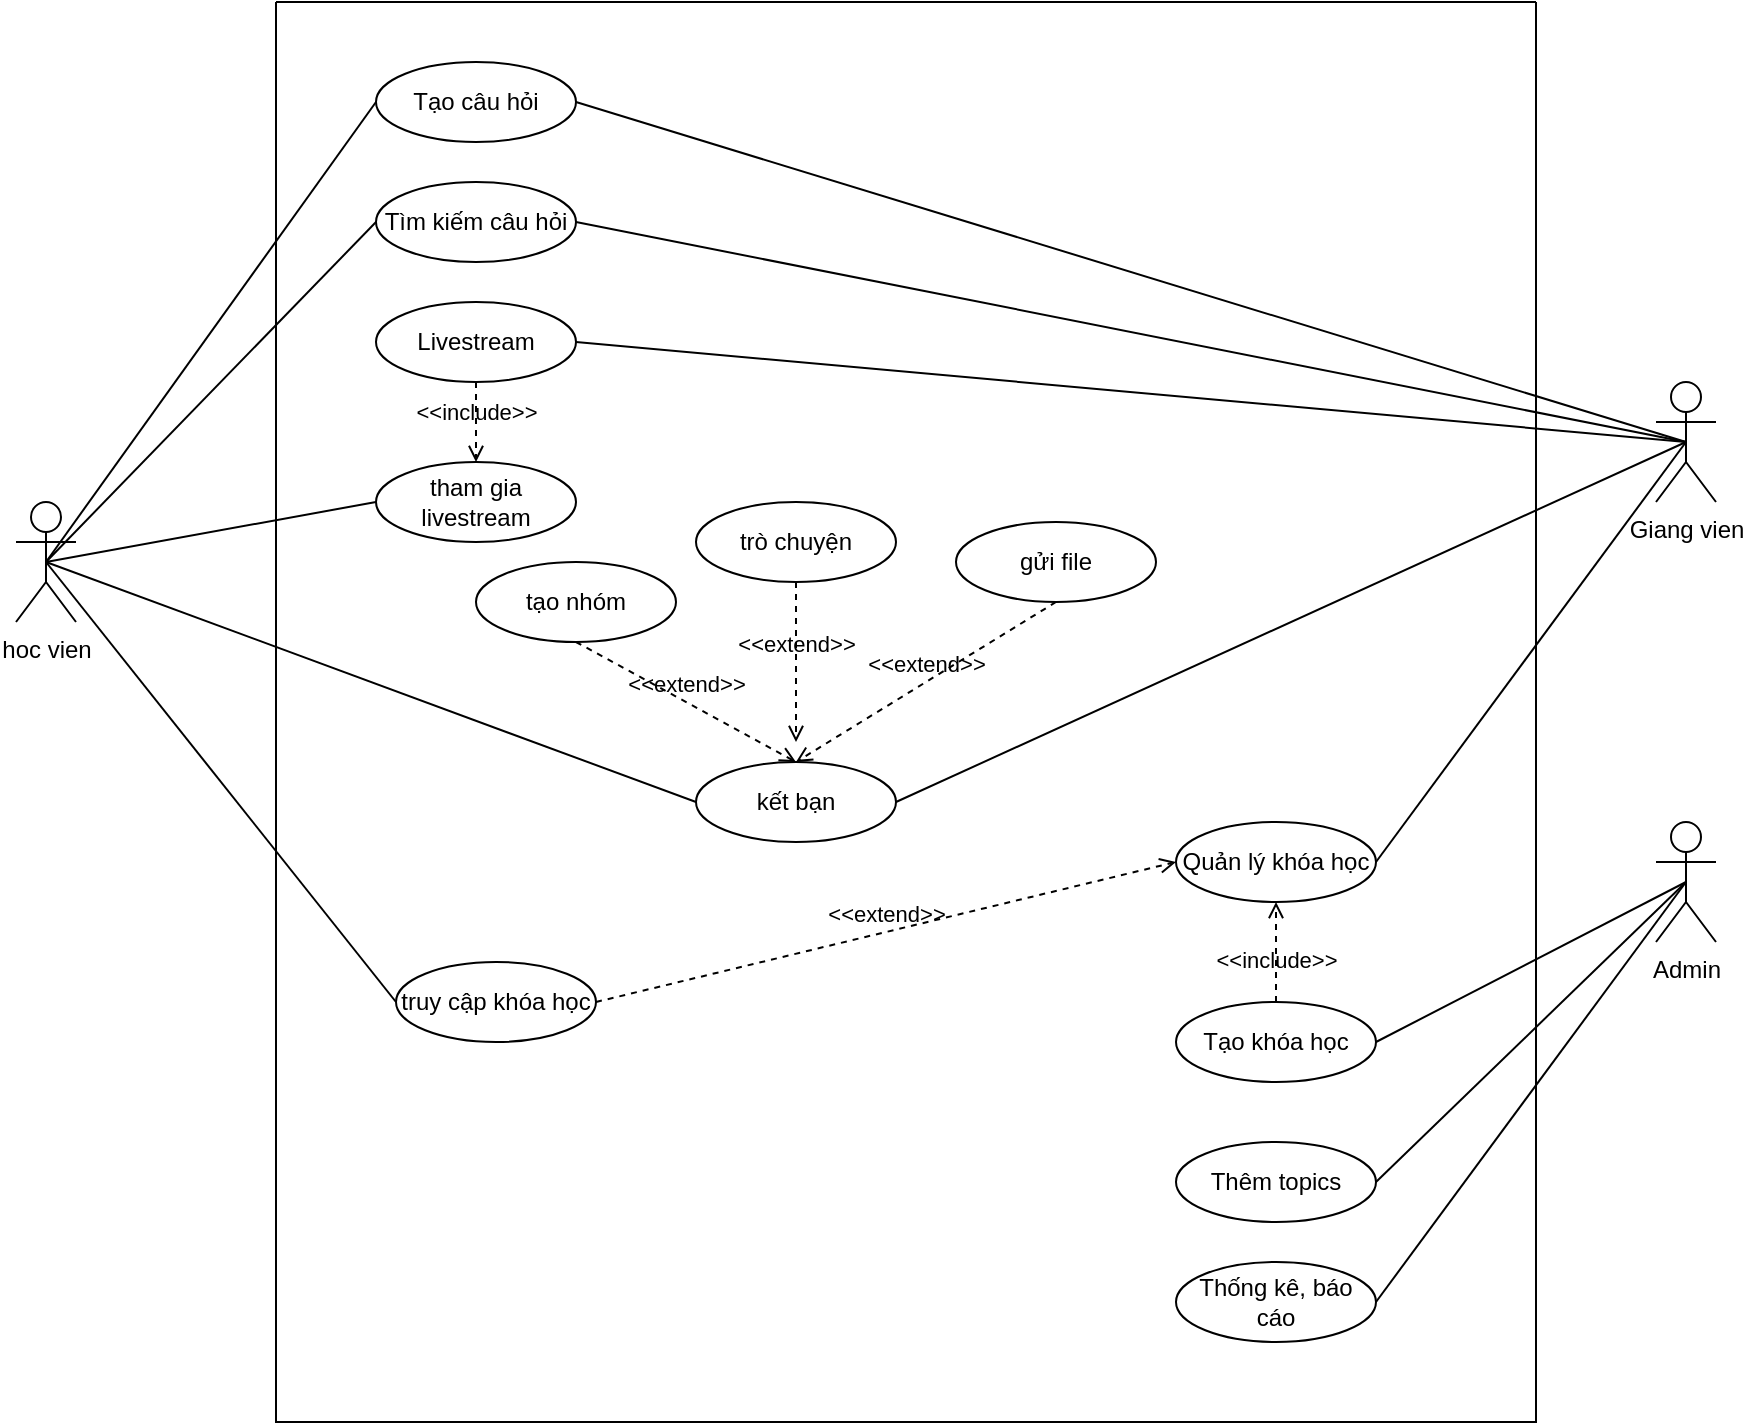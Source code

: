 <mxfile>
    <diagram id="Moalmdn-Rq9gsZr9XwuZ" name="Page-2">
        <mxGraphModel dx="1512" dy="719" grid="1" gridSize="10" guides="1" tooltips="1" connect="1" arrows="1" fold="1" page="1" pageScale="1" pageWidth="850" pageHeight="1100" math="0" shadow="0">
            <root>
                <mxCell id="0"/>
                <mxCell id="1" parent="0"/>
                <mxCell id="6GT62l3RQo7o5EeHUmm6-1" value="" style="swimlane;startSize=0;" parent="1" vertex="1">
                    <mxGeometry x="280" y="160" width="630" height="710" as="geometry"/>
                </mxCell>
                <mxCell id="6GT62l3RQo7o5EeHUmm6-7" value="Thêm topics" style="ellipse;whiteSpace=wrap;html=1;" parent="6GT62l3RQo7o5EeHUmm6-1" vertex="1">
                    <mxGeometry x="450" y="570" width="100" height="40" as="geometry"/>
                </mxCell>
                <mxCell id="6GT62l3RQo7o5EeHUmm6-8" value="Tạo câu hỏi" style="ellipse;whiteSpace=wrap;html=1;" parent="6GT62l3RQo7o5EeHUmm6-1" vertex="1">
                    <mxGeometry x="50" y="30" width="100" height="40" as="geometry"/>
                </mxCell>
                <mxCell id="6GT62l3RQo7o5EeHUmm6-9" value="Tìm kiếm câu hỏi" style="ellipse;whiteSpace=wrap;html=1;" parent="6GT62l3RQo7o5EeHUmm6-1" vertex="1">
                    <mxGeometry x="50" y="90" width="100" height="40" as="geometry"/>
                </mxCell>
                <mxCell id="6GT62l3RQo7o5EeHUmm6-16" value="Tạo khóa học" style="ellipse;whiteSpace=wrap;html=1;" parent="6GT62l3RQo7o5EeHUmm6-1" vertex="1">
                    <mxGeometry x="450" y="500" width="100" height="40" as="geometry"/>
                </mxCell>
                <mxCell id="6GT62l3RQo7o5EeHUmm6-17" value="Quản lý khóa học" style="ellipse;whiteSpace=wrap;html=1;" parent="6GT62l3RQo7o5EeHUmm6-1" vertex="1">
                    <mxGeometry x="450" y="410" width="100" height="40" as="geometry"/>
                </mxCell>
                <mxCell id="6GT62l3RQo7o5EeHUmm6-21" value="&amp;lt;&amp;lt;include&amp;gt;&amp;gt;" style="html=1;verticalAlign=bottom;labelBackgroundColor=none;endArrow=open;endFill=0;dashed=1;entryX=0.5;entryY=1;entryDx=0;entryDy=0;exitX=0.5;exitY=0;exitDx=0;exitDy=0;" parent="6GT62l3RQo7o5EeHUmm6-1" source="6GT62l3RQo7o5EeHUmm6-16" target="6GT62l3RQo7o5EeHUmm6-17" edge="1">
                    <mxGeometry x="-0.5" width="160" relative="1" as="geometry">
                        <mxPoint x="250" y="390" as="sourcePoint"/>
                        <mxPoint x="410" y="390" as="targetPoint"/>
                        <mxPoint as="offset"/>
                    </mxGeometry>
                </mxCell>
                <mxCell id="6GT62l3RQo7o5EeHUmm6-22" value="Livestream" style="ellipse;whiteSpace=wrap;html=1;" parent="6GT62l3RQo7o5EeHUmm6-1" vertex="1">
                    <mxGeometry x="50" y="150" width="100" height="40" as="geometry"/>
                </mxCell>
                <mxCell id="6GT62l3RQo7o5EeHUmm6-24" value="tham gia livestream" style="ellipse;whiteSpace=wrap;html=1;" parent="6GT62l3RQo7o5EeHUmm6-1" vertex="1">
                    <mxGeometry x="50" y="230" width="100" height="40" as="geometry"/>
                </mxCell>
                <mxCell id="6GT62l3RQo7o5EeHUmm6-28" value="&amp;lt;&amp;lt;include&amp;gt;&amp;gt;" style="html=1;verticalAlign=bottom;labelBackgroundColor=none;endArrow=open;endFill=0;dashed=1;entryX=0.5;entryY=0;entryDx=0;entryDy=0;exitX=0.5;exitY=1;exitDx=0;exitDy=0;" parent="6GT62l3RQo7o5EeHUmm6-1" source="6GT62l3RQo7o5EeHUmm6-22" target="6GT62l3RQo7o5EeHUmm6-24" edge="1">
                    <mxGeometry x="0.2" width="160" relative="1" as="geometry">
                        <mxPoint x="310" y="280" as="sourcePoint"/>
                        <mxPoint x="310" y="240" as="targetPoint"/>
                        <mxPoint as="offset"/>
                    </mxGeometry>
                </mxCell>
                <mxCell id="6GT62l3RQo7o5EeHUmm6-31" value="truy cập khóa học" style="ellipse;whiteSpace=wrap;html=1;" parent="6GT62l3RQo7o5EeHUmm6-1" vertex="1">
                    <mxGeometry x="60" y="480" width="100" height="40" as="geometry"/>
                </mxCell>
                <mxCell id="6GT62l3RQo7o5EeHUmm6-33" value="&amp;lt;&amp;lt;extend&amp;gt;&amp;gt;" style="html=1;verticalAlign=bottom;labelBackgroundColor=none;endArrow=open;endFill=0;dashed=1;entryX=0;entryY=0.5;entryDx=0;entryDy=0;exitX=1;exitY=0.5;exitDx=0;exitDy=0;" parent="6GT62l3RQo7o5EeHUmm6-1" source="6GT62l3RQo7o5EeHUmm6-31" target="6GT62l3RQo7o5EeHUmm6-17" edge="1">
                    <mxGeometry width="160" relative="1" as="geometry">
                        <mxPoint x="100" y="200" as="sourcePoint"/>
                        <mxPoint x="260" y="200" as="targetPoint"/>
                    </mxGeometry>
                </mxCell>
                <mxCell id="6GT62l3RQo7o5EeHUmm6-34" value="kết bạn" style="ellipse;whiteSpace=wrap;html=1;" parent="6GT62l3RQo7o5EeHUmm6-1" vertex="1">
                    <mxGeometry x="210" y="380" width="100" height="40" as="geometry"/>
                </mxCell>
                <mxCell id="i56TuhA1C-hoQu62SCrc-1" value="Thống kê, báo cáo" style="ellipse;whiteSpace=wrap;html=1;" parent="6GT62l3RQo7o5EeHUmm6-1" vertex="1">
                    <mxGeometry x="450" y="630" width="100" height="40" as="geometry"/>
                </mxCell>
                <mxCell id="i56TuhA1C-hoQu62SCrc-3" value="&lt;span style=&quot;font-weight: normal;&quot;&gt;trò chuyện&lt;/span&gt;" style="ellipse;whiteSpace=wrap;html=1;fontStyle=1" parent="6GT62l3RQo7o5EeHUmm6-1" vertex="1">
                    <mxGeometry x="210" y="250" width="100" height="40" as="geometry"/>
                </mxCell>
                <mxCell id="i56TuhA1C-hoQu62SCrc-4" value="&lt;span style=&quot;font-weight: normal;&quot;&gt;gửi file&lt;/span&gt;" style="ellipse;whiteSpace=wrap;html=1;fontStyle=1" parent="6GT62l3RQo7o5EeHUmm6-1" vertex="1">
                    <mxGeometry x="340" y="260" width="100" height="40" as="geometry"/>
                </mxCell>
                <mxCell id="i56TuhA1C-hoQu62SCrc-5" value="&lt;span style=&quot;font-weight: normal;&quot;&gt;tạo nhóm&lt;/span&gt;" style="ellipse;whiteSpace=wrap;html=1;fontStyle=1" parent="6GT62l3RQo7o5EeHUmm6-1" vertex="1">
                    <mxGeometry x="100" y="280" width="100" height="40" as="geometry"/>
                </mxCell>
                <mxCell id="i56TuhA1C-hoQu62SCrc-6" value="&amp;lt;&amp;lt;extend&amp;gt;&amp;gt;" style="html=1;verticalAlign=bottom;labelBackgroundColor=none;endArrow=open;endFill=0;dashed=1;exitX=0.5;exitY=1;exitDx=0;exitDy=0;" parent="6GT62l3RQo7o5EeHUmm6-1" source="i56TuhA1C-hoQu62SCrc-3" edge="1">
                    <mxGeometry width="160" relative="1" as="geometry">
                        <mxPoint x="160" y="510" as="sourcePoint"/>
                        <mxPoint x="260" y="370" as="targetPoint"/>
                    </mxGeometry>
                </mxCell>
                <mxCell id="i56TuhA1C-hoQu62SCrc-7" value="&amp;lt;&amp;lt;extend&amp;gt;&amp;gt;" style="html=1;verticalAlign=bottom;labelBackgroundColor=none;endArrow=open;endFill=0;dashed=1;entryX=0.5;entryY=0;entryDx=0;entryDy=0;exitX=0.5;exitY=1;exitDx=0;exitDy=0;" parent="6GT62l3RQo7o5EeHUmm6-1" source="i56TuhA1C-hoQu62SCrc-4" target="6GT62l3RQo7o5EeHUmm6-34" edge="1">
                    <mxGeometry width="160" relative="1" as="geometry">
                        <mxPoint x="270" y="300" as="sourcePoint"/>
                        <mxPoint x="270" y="345" as="targetPoint"/>
                    </mxGeometry>
                </mxCell>
                <mxCell id="i56TuhA1C-hoQu62SCrc-8" value="&amp;lt;&amp;lt;extend&amp;gt;&amp;gt;" style="html=1;verticalAlign=bottom;labelBackgroundColor=none;endArrow=open;endFill=0;dashed=1;exitX=0.5;exitY=1;exitDx=0;exitDy=0;entryX=0.5;entryY=0;entryDx=0;entryDy=0;" parent="6GT62l3RQo7o5EeHUmm6-1" source="i56TuhA1C-hoQu62SCrc-5" target="6GT62l3RQo7o5EeHUmm6-34" edge="1">
                    <mxGeometry width="160" relative="1" as="geometry">
                        <mxPoint x="280" y="310" as="sourcePoint"/>
                        <mxPoint x="260" y="370" as="targetPoint"/>
                    </mxGeometry>
                </mxCell>
                <mxCell id="6GT62l3RQo7o5EeHUmm6-2" value="Admin" style="shape=umlActor;verticalLabelPosition=bottom;verticalAlign=top;html=1;outlineConnect=0;" parent="1" vertex="1">
                    <mxGeometry x="970" y="570" width="30" height="60" as="geometry"/>
                </mxCell>
                <mxCell id="6GT62l3RQo7o5EeHUmm6-4" value="hoc vien" style="shape=umlActor;verticalLabelPosition=bottom;verticalAlign=top;html=1;outlineConnect=0;" parent="1" vertex="1">
                    <mxGeometry x="150" y="410" width="30" height="60" as="geometry"/>
                </mxCell>
                <mxCell id="6GT62l3RQo7o5EeHUmm6-18" style="edgeStyle=none;html=1;exitX=0.5;exitY=0.5;exitDx=0;exitDy=0;exitPerimeter=0;" parent="1" source="6GT62l3RQo7o5EeHUmm6-5" edge="1">
                    <mxGeometry relative="1" as="geometry">
                        <mxPoint x="985" y="380" as="targetPoint"/>
                    </mxGeometry>
                </mxCell>
                <mxCell id="6GT62l3RQo7o5EeHUmm6-5" value="Giang vien" style="shape=umlActor;verticalLabelPosition=bottom;verticalAlign=top;html=1;outlineConnect=0;" parent="1" vertex="1">
                    <mxGeometry x="970" y="350" width="30" height="60" as="geometry"/>
                </mxCell>
                <mxCell id="6GT62l3RQo7o5EeHUmm6-10" value="" style="endArrow=none;html=1;entryX=0.5;entryY=0.5;entryDx=0;entryDy=0;entryPerimeter=0;exitX=1;exitY=0.5;exitDx=0;exitDy=0;" parent="1" source="6GT62l3RQo7o5EeHUmm6-8" target="6GT62l3RQo7o5EeHUmm6-5" edge="1">
                    <mxGeometry width="50" height="50" relative="1" as="geometry">
                        <mxPoint x="600" y="480" as="sourcePoint"/>
                        <mxPoint x="650" y="430" as="targetPoint"/>
                    </mxGeometry>
                </mxCell>
                <mxCell id="6GT62l3RQo7o5EeHUmm6-13" value="" style="endArrow=none;html=1;entryX=0.5;entryY=0.5;entryDx=0;entryDy=0;entryPerimeter=0;exitX=0;exitY=0.5;exitDx=0;exitDy=0;" parent="1" source="6GT62l3RQo7o5EeHUmm6-9" target="6GT62l3RQo7o5EeHUmm6-4" edge="1">
                    <mxGeometry width="50" height="50" relative="1" as="geometry">
                        <mxPoint x="810" y="470" as="sourcePoint"/>
                        <mxPoint x="915" y="420" as="targetPoint"/>
                    </mxGeometry>
                </mxCell>
                <mxCell id="6GT62l3RQo7o5EeHUmm6-15" value="" style="endArrow=none;html=1;entryX=1;entryY=0.5;entryDx=0;entryDy=0;exitX=0.5;exitY=0.5;exitDx=0;exitDy=0;exitPerimeter=0;" parent="1" source="6GT62l3RQo7o5EeHUmm6-2" target="6GT62l3RQo7o5EeHUmm6-7" edge="1">
                    <mxGeometry width="50" height="50" relative="1" as="geometry">
                        <mxPoint x="830" y="490" as="sourcePoint"/>
                        <mxPoint x="935" y="440" as="targetPoint"/>
                    </mxGeometry>
                </mxCell>
                <mxCell id="6GT62l3RQo7o5EeHUmm6-19" value="" style="endArrow=none;html=1;entryX=0.5;entryY=0.5;entryDx=0;entryDy=0;entryPerimeter=0;exitX=1;exitY=0.5;exitDx=0;exitDy=0;" parent="1" source="6GT62l3RQo7o5EeHUmm6-17" target="6GT62l3RQo7o5EeHUmm6-5" edge="1">
                    <mxGeometry width="50" height="50" relative="1" as="geometry">
                        <mxPoint x="850" y="470" as="sourcePoint"/>
                        <mxPoint x="995" y="390" as="targetPoint"/>
                    </mxGeometry>
                </mxCell>
                <mxCell id="6GT62l3RQo7o5EeHUmm6-20" value="" style="endArrow=none;html=1;entryX=1;entryY=0.5;entryDx=0;entryDy=0;exitX=0.5;exitY=0.5;exitDx=0;exitDy=0;exitPerimeter=0;" parent="1" source="6GT62l3RQo7o5EeHUmm6-2" target="6GT62l3RQo7o5EeHUmm6-16" edge="1">
                    <mxGeometry width="50" height="50" relative="1" as="geometry">
                        <mxPoint x="860" y="480" as="sourcePoint"/>
                        <mxPoint x="1005" y="400" as="targetPoint"/>
                    </mxGeometry>
                </mxCell>
                <mxCell id="6GT62l3RQo7o5EeHUmm6-23" value="" style="endArrow=none;html=1;entryX=0.5;entryY=0.5;entryDx=0;entryDy=0;entryPerimeter=0;exitX=1;exitY=0.5;exitDx=0;exitDy=0;" parent="1" source="6GT62l3RQo7o5EeHUmm6-22" target="6GT62l3RQo7o5EeHUmm6-5" edge="1">
                    <mxGeometry width="50" height="50" relative="1" as="geometry">
                        <mxPoint x="850" y="380" as="sourcePoint"/>
                        <mxPoint x="995" y="390" as="targetPoint"/>
                    </mxGeometry>
                </mxCell>
                <mxCell id="6GT62l3RQo7o5EeHUmm6-27" value="" style="endArrow=none;html=1;entryX=0.5;entryY=0.5;entryDx=0;entryDy=0;entryPerimeter=0;exitX=1;exitY=0.5;exitDx=0;exitDy=0;" parent="1" source="6GT62l3RQo7o5EeHUmm6-9" target="6GT62l3RQo7o5EeHUmm6-5" edge="1">
                    <mxGeometry width="50" height="50" relative="1" as="geometry">
                        <mxPoint x="670" y="330" as="sourcePoint"/>
                        <mxPoint x="995" y="390" as="targetPoint"/>
                    </mxGeometry>
                </mxCell>
                <mxCell id="6GT62l3RQo7o5EeHUmm6-30" value="" style="endArrow=none;html=1;entryX=0.5;entryY=0.5;entryDx=0;entryDy=0;entryPerimeter=0;exitX=0;exitY=0.5;exitDx=0;exitDy=0;" parent="1" source="6GT62l3RQo7o5EeHUmm6-24" target="6GT62l3RQo7o5EeHUmm6-4" edge="1">
                    <mxGeometry width="50" height="50" relative="1" as="geometry">
                        <mxPoint x="570" y="400" as="sourcePoint"/>
                        <mxPoint x="375" y="620" as="targetPoint"/>
                    </mxGeometry>
                </mxCell>
                <mxCell id="6GT62l3RQo7o5EeHUmm6-32" value="" style="endArrow=none;html=1;entryX=0.5;entryY=0.5;entryDx=0;entryDy=0;entryPerimeter=0;exitX=0;exitY=0.5;exitDx=0;exitDy=0;" parent="1" source="6GT62l3RQo7o5EeHUmm6-31" target="6GT62l3RQo7o5EeHUmm6-4" edge="1">
                    <mxGeometry width="50" height="50" relative="1" as="geometry">
                        <mxPoint x="570" y="550" as="sourcePoint"/>
                        <mxPoint x="375" y="620" as="targetPoint"/>
                    </mxGeometry>
                </mxCell>
                <mxCell id="6GT62l3RQo7o5EeHUmm6-35" value="" style="endArrow=none;html=1;entryX=0.5;entryY=0.5;entryDx=0;entryDy=0;entryPerimeter=0;exitX=0;exitY=0.5;exitDx=0;exitDy=0;" parent="1" source="6GT62l3RQo7o5EeHUmm6-34" target="6GT62l3RQo7o5EeHUmm6-4" edge="1">
                    <mxGeometry width="50" height="50" relative="1" as="geometry">
                        <mxPoint x="410" y="580" as="sourcePoint"/>
                        <mxPoint x="225" y="450" as="targetPoint"/>
                    </mxGeometry>
                </mxCell>
                <mxCell id="6GT62l3RQo7o5EeHUmm6-36" value="" style="endArrow=none;html=1;entryX=0.5;entryY=0.5;entryDx=0;entryDy=0;entryPerimeter=0;exitX=1;exitY=0.5;exitDx=0;exitDy=0;" parent="1" source="6GT62l3RQo7o5EeHUmm6-34" target="6GT62l3RQo7o5EeHUmm6-5" edge="1">
                    <mxGeometry width="50" height="50" relative="1" as="geometry">
                        <mxPoint x="510" y="340" as="sourcePoint"/>
                        <mxPoint x="995" y="390" as="targetPoint"/>
                    </mxGeometry>
                </mxCell>
                <mxCell id="i56TuhA1C-hoQu62SCrc-2" value="" style="endArrow=none;html=1;entryX=1;entryY=0.5;entryDx=0;entryDy=0;exitX=0.5;exitY=0.5;exitDx=0;exitDy=0;exitPerimeter=0;" parent="1" source="6GT62l3RQo7o5EeHUmm6-2" target="i56TuhA1C-hoQu62SCrc-1" edge="1">
                    <mxGeometry width="50" height="50" relative="1" as="geometry">
                        <mxPoint x="995" y="610" as="sourcePoint"/>
                        <mxPoint x="840" y="620" as="targetPoint"/>
                    </mxGeometry>
                </mxCell>
                <mxCell id="05L78-aB4a2ffXBhaqOG-1" value="" style="endArrow=none;html=1;entryX=0.5;entryY=0.5;entryDx=0;entryDy=0;entryPerimeter=0;exitX=0;exitY=0.5;exitDx=0;exitDy=0;" edge="1" parent="1" source="6GT62l3RQo7o5EeHUmm6-8" target="6GT62l3RQo7o5EeHUmm6-4">
                    <mxGeometry width="50" height="50" relative="1" as="geometry">
                        <mxPoint x="340.0" y="290" as="sourcePoint"/>
                        <mxPoint x="175" y="450" as="targetPoint"/>
                    </mxGeometry>
                </mxCell>
            </root>
        </mxGraphModel>
    </diagram>
    <diagram id="Bp62epHQjVlannMjb0bE" name="Page-3">
        <mxGraphModel dx="1461" dy="1819" grid="1" gridSize="10" guides="1" tooltips="1" connect="1" arrows="1" fold="1" page="1" pageScale="1" pageWidth="850" pageHeight="1100" math="0" shadow="0">
            <root>
                <mxCell id="0"/>
                <mxCell id="1" parent="0"/>
                <mxCell id="vjC0-infNikBf5PddxFb-1" value="LiveStream" style="swimlane;childLayout=stackLayout;resizeParent=1;resizeParentMax=0;startSize=20;horizontal=0;horizontalStack=1;" parent="1" vertex="1">
                    <mxGeometry x="230" y="-160" width="680" height="800" as="geometry"/>
                </mxCell>
                <mxCell id="vjC0-infNikBf5PddxFb-2" value="Giảng viên" style="swimlane;startSize=20;" parent="vjC0-infNikBf5PddxFb-1" vertex="1">
                    <mxGeometry x="20" width="260" height="800" as="geometry"/>
                </mxCell>
                <mxCell id="vjC0-infNikBf5PddxFb-9" style="edgeStyle=none;html=1;exitX=0.5;exitY=1;exitDx=0;exitDy=0;entryX=0.5;entryY=0;entryDx=0;entryDy=0;" parent="vjC0-infNikBf5PddxFb-2" source="vjC0-infNikBf5PddxFb-6" target="vjC0-infNikBf5PddxFb-8" edge="1">
                    <mxGeometry relative="1" as="geometry"/>
                </mxCell>
                <mxCell id="vjC0-infNikBf5PddxFb-6" value="" style="ellipse;shape=doubleEllipse;html=1;dashed=0;whitespace=wrap;aspect=fixed;" parent="vjC0-infNikBf5PddxFb-2" vertex="1">
                    <mxGeometry x="85" y="40" width="40" height="40" as="geometry"/>
                </mxCell>
                <mxCell id="vjC0-infNikBf5PddxFb-8" value="Chọn chức năng &lt;br&gt;tạo livestream" style="html=1;dashed=0;whitespace=wrap;" parent="vjC0-infNikBf5PddxFb-2" vertex="1">
                    <mxGeometry x="55" y="110" width="100" height="50" as="geometry"/>
                </mxCell>
                <mxCell id="vjC0-infNikBf5PddxFb-20" value="Kết thúc livestream" style="whiteSpace=wrap;html=1;fillColor=rgb(24, 20, 29);dashed=0;" parent="vjC0-infNikBf5PddxFb-2" vertex="1">
                    <mxGeometry x="45" y="430" width="120" height="60" as="geometry"/>
                </mxCell>
                <mxCell id="vjC0-infNikBf5PddxFb-3" value="Học viên" style="swimlane;startSize=20;" parent="vjC0-infNikBf5PddxFb-1" vertex="1">
                    <mxGeometry x="280" width="200" height="800" as="geometry"/>
                </mxCell>
                <mxCell id="vjC0-infNikBf5PddxFb-17" value="" style="edgeStyle=none;html=1;" parent="vjC0-infNikBf5PddxFb-3" source="vjC0-infNikBf5PddxFb-14" target="vjC0-infNikBf5PddxFb-16" edge="1">
                    <mxGeometry relative="1" as="geometry"/>
                </mxCell>
                <mxCell id="vjC0-infNikBf5PddxFb-14" value="Tham gia buổi livestream" style="whiteSpace=wrap;html=1;fillColor=rgb(24, 20, 29);dashed=0;" parent="vjC0-infNikBf5PddxFb-3" vertex="1">
                    <mxGeometry x="40" y="210" width="120" height="60" as="geometry"/>
                </mxCell>
                <mxCell id="vjC0-infNikBf5PddxFb-19" style="edgeStyle=none;html=1;exitX=0.5;exitY=1;exitDx=0;exitDy=0;entryX=0.5;entryY=0;entryDx=0;entryDy=0;" parent="vjC0-infNikBf5PddxFb-3" source="vjC0-infNikBf5PddxFb-16" target="vjC0-infNikBf5PddxFb-18" edge="1">
                    <mxGeometry relative="1" as="geometry"/>
                </mxCell>
                <mxCell id="vjC0-infNikBf5PddxFb-16" value="Xem giảng viên live" style="whiteSpace=wrap;html=1;fillColor=rgb(24, 20, 29);dashed=0;" parent="vjC0-infNikBf5PddxFb-3" vertex="1">
                    <mxGeometry x="40" y="320" width="120" height="60" as="geometry"/>
                </mxCell>
                <mxCell id="vjC0-infNikBf5PddxFb-18" value="Trao đổi trong hộp thoại" style="whiteSpace=wrap;html=1;fillColor=rgb(24, 20, 29);dashed=0;" parent="vjC0-infNikBf5PddxFb-3" vertex="1">
                    <mxGeometry x="40" y="430" width="120" height="60" as="geometry"/>
                </mxCell>
                <mxCell id="vjC0-infNikBf5PddxFb-27" style="edgeStyle=none;html=1;exitX=0.5;exitY=1;exitDx=0;exitDy=0;entryX=0.5;entryY=0;entryDx=0;entryDy=0;" parent="vjC0-infNikBf5PddxFb-3" source="vjC0-infNikBf5PddxFb-22" target="vjC0-infNikBf5PddxFb-23" edge="1">
                    <mxGeometry relative="1" as="geometry"/>
                </mxCell>
                <mxCell id="vjC0-infNikBf5PddxFb-22" value="Xem lại video livestream" style="whiteSpace=wrap;html=1;fillColor=rgb(24, 20, 29);dashed=0;" parent="vjC0-infNikBf5PddxFb-3" vertex="1">
                    <mxGeometry x="40" y="590" width="120" height="60" as="geometry"/>
                </mxCell>
                <mxCell id="vjC0-infNikBf5PddxFb-23" value="" style="shape=ellipse;html=1;dashed=0;whitespace=wrap;aspect=fixed;strokeWidth=5;perimeter=ellipsePerimeter;" parent="vjC0-infNikBf5PddxFb-3" vertex="1">
                    <mxGeometry x="70" y="690" width="60" height="60" as="geometry"/>
                </mxCell>
                <mxCell id="vjC0-infNikBf5PddxFb-4" value="Hệ thống" style="swimlane;startSize=20;" parent="vjC0-infNikBf5PddxFb-1" vertex="1">
                    <mxGeometry x="480" width="200" height="800" as="geometry"/>
                </mxCell>
                <mxCell id="vjC0-infNikBf5PddxFb-13" value="" style="edgeStyle=none;html=1;" parent="vjC0-infNikBf5PddxFb-4" source="vjC0-infNikBf5PddxFb-10" target="vjC0-infNikBf5PddxFb-12" edge="1">
                    <mxGeometry relative="1" as="geometry"/>
                </mxCell>
                <mxCell id="vjC0-infNikBf5PddxFb-10" value="Tạo livestream" style="whiteSpace=wrap;html=1;fillColor=rgb(24, 20, 29);dashed=0;" parent="vjC0-infNikBf5PddxFb-4" vertex="1">
                    <mxGeometry x="40" y="105" width="120" height="60" as="geometry"/>
                </mxCell>
                <mxCell id="vjC0-infNikBf5PddxFb-12" value="Cập nhật thông tin&lt;br&gt;livestream lên giao diện" style="whiteSpace=wrap;html=1;fillColor=rgb(24, 20, 29);dashed=0;" parent="vjC0-infNikBf5PddxFb-4" vertex="1">
                    <mxGeometry x="40" y="210" width="120" height="60" as="geometry"/>
                </mxCell>
                <mxCell id="vjC0-infNikBf5PddxFb-21" value="Lưu video livestream" style="whiteSpace=wrap;html=1;fillColor=rgb(24, 20, 29);dashed=0;" parent="vjC0-infNikBf5PddxFb-4" vertex="1">
                    <mxGeometry x="40" y="510" width="120" height="60" as="geometry"/>
                </mxCell>
                <mxCell id="vjC0-infNikBf5PddxFb-11" value="" style="edgeStyle=none;html=1;" parent="vjC0-infNikBf5PddxFb-1" source="vjC0-infNikBf5PddxFb-8" target="vjC0-infNikBf5PddxFb-10" edge="1">
                    <mxGeometry relative="1" as="geometry"/>
                </mxCell>
                <mxCell id="vjC0-infNikBf5PddxFb-15" style="edgeStyle=none;html=1;exitX=0;exitY=0.5;exitDx=0;exitDy=0;entryX=1;entryY=0.5;entryDx=0;entryDy=0;" parent="vjC0-infNikBf5PddxFb-1" source="vjC0-infNikBf5PddxFb-12" target="vjC0-infNikBf5PddxFb-14" edge="1">
                    <mxGeometry relative="1" as="geometry"/>
                </mxCell>
                <mxCell id="vjC0-infNikBf5PddxFb-24" style="edgeStyle=none;html=1;exitX=0;exitY=0.5;exitDx=0;exitDy=0;entryX=1;entryY=0.5;entryDx=0;entryDy=0;" parent="vjC0-infNikBf5PddxFb-1" source="vjC0-infNikBf5PddxFb-18" target="vjC0-infNikBf5PddxFb-20" edge="1">
                    <mxGeometry relative="1" as="geometry"/>
                </mxCell>
                <mxCell id="vjC0-infNikBf5PddxFb-25" style="edgeStyle=none;html=1;exitX=0.5;exitY=1;exitDx=0;exitDy=0;entryX=0;entryY=0.5;entryDx=0;entryDy=0;" parent="vjC0-infNikBf5PddxFb-1" source="vjC0-infNikBf5PddxFb-20" target="vjC0-infNikBf5PddxFb-21" edge="1">
                    <mxGeometry relative="1" as="geometry">
                        <Array as="points">
                            <mxPoint x="125" y="540"/>
                        </Array>
                    </mxGeometry>
                </mxCell>
                <mxCell id="vjC0-infNikBf5PddxFb-26" style="edgeStyle=none;html=1;exitX=0.5;exitY=1;exitDx=0;exitDy=0;entryX=1;entryY=0.5;entryDx=0;entryDy=0;" parent="vjC0-infNikBf5PddxFb-1" source="vjC0-infNikBf5PddxFb-21" target="vjC0-infNikBf5PddxFb-22" edge="1">
                    <mxGeometry relative="1" as="geometry">
                        <Array as="points">
                            <mxPoint x="580" y="620"/>
                        </Array>
                    </mxGeometry>
                </mxCell>
            </root>
        </mxGraphModel>
    </diagram>
    <diagram id="b6j3Y_hhtYI8LSnY7w2d" name="Page-4">
        <mxGraphModel dx="2092" dy="1711" grid="1" gridSize="10" guides="1" tooltips="1" connect="1" arrows="1" fold="1" page="1" pageScale="1" pageWidth="850" pageHeight="1100" math="0" shadow="0">
            <root>
                <mxCell id="0"/>
                <mxCell id="1" parent="0"/>
                <mxCell id="f_4cNn8Xf5raTIrdPCln-25" style="edgeStyle=none;html=1;exitX=0.5;exitY=0;exitDx=0;exitDy=0;entryX=0.5;entryY=1;entryDx=0;entryDy=0;" parent="1" source="f_4cNn8Xf5raTIrdPCln-5" target="f_4cNn8Xf5raTIrdPCln-24" edge="1">
                    <mxGeometry relative="1" as="geometry"/>
                </mxCell>
                <mxCell id="f_4cNn8Xf5raTIrdPCln-5" value="Admin" style="swimlane;childLayout=stackLayout;horizontal=1;startSize=30;horizontalStack=0;rounded=1;fontSize=14;fontStyle=0;strokeWidth=2;resizeParent=0;resizeLast=1;shadow=0;dashed=0;align=center;" parent="1" vertex="1">
                    <mxGeometry x="-250" y="130" width="160" height="120" as="geometry"/>
                </mxCell>
                <mxCell id="f_4cNn8Xf5raTIrdPCln-6" value="+Attribute1&#10;+Attribute2&#10;+Attribute3" style="align=left;strokeColor=none;fillColor=none;spacingLeft=4;fontSize=12;verticalAlign=top;resizable=0;rotatable=0;part=1;" parent="f_4cNn8Xf5raTIrdPCln-5" vertex="1">
                    <mxGeometry y="30" width="160" height="90" as="geometry"/>
                </mxCell>
                <mxCell id="f_4cNn8Xf5raTIrdPCln-26" style="edgeStyle=none;html=1;exitX=0.5;exitY=0;exitDx=0;exitDy=0;entryX=0.5;entryY=1;entryDx=0;entryDy=0;" parent="1" source="f_4cNn8Xf5raTIrdPCln-7" target="f_4cNn8Xf5raTIrdPCln-24" edge="1">
                    <mxGeometry relative="1" as="geometry">
                        <mxPoint x="330" y="70" as="targetPoint"/>
                    </mxGeometry>
                </mxCell>
                <mxCell id="f_4cNn8Xf5raTIrdPCln-7" value="giang vien" style="swimlane;childLayout=stackLayout;horizontal=1;startSize=30;horizontalStack=0;rounded=1;fontSize=14;fontStyle=0;strokeWidth=2;resizeParent=0;resizeLast=1;shadow=0;dashed=0;align=center;" parent="1" vertex="1">
                    <mxGeometry x="220" y="120" width="160" height="120" as="geometry"/>
                </mxCell>
                <mxCell id="f_4cNn8Xf5raTIrdPCln-8" value="+Attribute1&#10;+Attribute2&#10;+Attribute3" style="align=left;strokeColor=none;fillColor=none;spacingLeft=4;fontSize=12;verticalAlign=top;resizable=0;rotatable=0;part=1;" parent="f_4cNn8Xf5raTIrdPCln-7" vertex="1">
                    <mxGeometry y="30" width="160" height="90" as="geometry"/>
                </mxCell>
                <mxCell id="f_4cNn8Xf5raTIrdPCln-27" style="edgeStyle=none;html=1;exitX=0.5;exitY=0;exitDx=0;exitDy=0;entryX=0.5;entryY=1;entryDx=0;entryDy=0;" parent="1" source="f_4cNn8Xf5raTIrdPCln-9" target="f_4cNn8Xf5raTIrdPCln-24" edge="1">
                    <mxGeometry relative="1" as="geometry"/>
                </mxCell>
                <mxCell id="f_4cNn8Xf5raTIrdPCln-9" value="Hoc vien" style="swimlane;childLayout=stackLayout;horizontal=1;startSize=30;horizontalStack=0;rounded=1;fontSize=14;fontStyle=0;strokeWidth=2;resizeParent=0;resizeLast=1;shadow=0;dashed=0;align=center;" parent="1" vertex="1">
                    <mxGeometry x="640" y="110" width="160" height="120" as="geometry"/>
                </mxCell>
                <mxCell id="f_4cNn8Xf5raTIrdPCln-10" value="+Attribute1&#10;+Attribute2&#10;+Attribute3" style="align=left;strokeColor=none;fillColor=none;spacingLeft=4;fontSize=12;verticalAlign=top;resizable=0;rotatable=0;part=1;" parent="f_4cNn8Xf5raTIrdPCln-9" vertex="1">
                    <mxGeometry y="30" width="160" height="90" as="geometry"/>
                </mxCell>
                <mxCell id="f_4cNn8Xf5raTIrdPCln-11" value="topic" style="swimlane;childLayout=stackLayout;horizontal=1;startSize=30;horizontalStack=0;rounded=1;fontSize=14;fontStyle=0;strokeWidth=2;resizeParent=0;resizeLast=1;shadow=0;dashed=0;align=center;" parent="1" vertex="1">
                    <mxGeometry x="-250" y="395" width="160" height="120" as="geometry"/>
                </mxCell>
                <mxCell id="f_4cNn8Xf5raTIrdPCln-12" value="+tên&#10;+mô tả&#10;+hình ảnh" style="align=left;strokeColor=none;fillColor=none;spacingLeft=4;fontSize=12;verticalAlign=top;resizable=0;rotatable=0;part=1;" parent="f_4cNn8Xf5raTIrdPCln-11" vertex="1">
                    <mxGeometry y="30" width="160" height="90" as="geometry"/>
                </mxCell>
                <mxCell id="f_4cNn8Xf5raTIrdPCln-15" value="khóa học" style="swimlane;childLayout=stackLayout;horizontal=1;startSize=30;horizontalStack=0;rounded=1;fontSize=14;fontStyle=0;strokeWidth=2;resizeParent=0;resizeLast=1;shadow=0;dashed=0;align=center;" parent="1" vertex="1">
                    <mxGeometry x="180" y="380" width="160" height="150" as="geometry"/>
                </mxCell>
                <mxCell id="f_4cNn8Xf5raTIrdPCln-16" value="+tên&#10;+giới thiệu&#10;+hình ảnh&#10;+các video&#10;+slide&#10;+bài tập&#10;+giảng viên phụ trách" style="align=left;strokeColor=none;fillColor=none;spacingLeft=4;fontSize=12;verticalAlign=top;resizable=0;rotatable=0;part=1;" parent="f_4cNn8Xf5raTIrdPCln-15" vertex="1">
                    <mxGeometry y="30" width="160" height="120" as="geometry"/>
                </mxCell>
                <mxCell id="f_4cNn8Xf5raTIrdPCln-17" value="ngân hàng câu hỏi" style="swimlane;childLayout=stackLayout;horizontal=1;startSize=30;horizontalStack=0;rounded=1;fontSize=14;fontStyle=0;strokeWidth=2;resizeParent=0;resizeLast=1;shadow=0;dashed=0;align=center;" parent="1" vertex="1">
                    <mxGeometry x="390" y="380" width="160" height="120" as="geometry"/>
                </mxCell>
                <mxCell id="f_4cNn8Xf5raTIrdPCln-18" value="+các mã bộ câu hỏi" style="align=left;strokeColor=none;fillColor=none;spacingLeft=4;fontSize=12;verticalAlign=top;resizable=0;rotatable=0;part=1;" parent="f_4cNn8Xf5raTIrdPCln-17" vertex="1">
                    <mxGeometry y="30" width="160" height="90" as="geometry"/>
                </mxCell>
                <mxCell id="f_4cNn8Xf5raTIrdPCln-19" value="livestream" style="swimlane;childLayout=stackLayout;horizontal=1;startSize=30;horizontalStack=0;rounded=1;fontSize=14;fontStyle=0;strokeWidth=2;resizeParent=0;resizeLast=1;shadow=0;dashed=0;align=center;" parent="1" vertex="1">
                    <mxGeometry x="-30" y="385" width="160" height="130" as="geometry"/>
                </mxCell>
                <mxCell id="f_4cNn8Xf5raTIrdPCln-20" value="+mã livestream&#10;+tên&#10;+mã giảng viên&#10;+tên giảng viên&#10;+thời gian tạo&#10;+bản ghi livestream" style="align=left;strokeColor=none;fillColor=none;spacingLeft=4;fontSize=12;verticalAlign=top;resizable=0;rotatable=0;part=1;" parent="f_4cNn8Xf5raTIrdPCln-19" vertex="1">
                    <mxGeometry y="30" width="160" height="100" as="geometry"/>
                </mxCell>
                <mxCell id="f_4cNn8Xf5raTIrdPCln-23" value="user" style="swimlane;childLayout=stackLayout;horizontal=1;startSize=30;horizontalStack=0;rounded=1;fontSize=14;fontStyle=0;strokeWidth=2;resizeParent=0;resizeLast=1;shadow=0;dashed=0;align=center;" parent="1" vertex="1">
                    <mxGeometry x="220" y="-110" width="160" height="120" as="geometry"/>
                </mxCell>
                <mxCell id="f_4cNn8Xf5raTIrdPCln-24" value="+tên&#10;+id" style="align=left;strokeColor=none;fillColor=none;spacingLeft=4;fontSize=12;verticalAlign=top;resizable=0;rotatable=0;part=1;" parent="f_4cNn8Xf5raTIrdPCln-23" vertex="1">
                    <mxGeometry y="30" width="160" height="90" as="geometry"/>
                </mxCell>
                <mxCell id="f_4cNn8Xf5raTIrdPCln-28" value="bộ câu hỏi" style="swimlane;childLayout=stackLayout;horizontal=1;startSize=30;horizontalStack=0;rounded=1;fontSize=14;fontStyle=0;strokeWidth=2;resizeParent=0;resizeLast=1;shadow=0;dashed=0;align=center;" parent="1" vertex="1">
                    <mxGeometry x="650" y="380" width="160" height="120" as="geometry"/>
                </mxCell>
                <mxCell id="f_4cNn8Xf5raTIrdPCln-29" value="+mã bộ câu hỏi&#10;+tên&#10;+ngày tạo&#10;+mã giảng viên&#10;+tên giảng viên" style="align=left;strokeColor=none;fillColor=none;spacingLeft=4;fontSize=12;verticalAlign=top;resizable=0;rotatable=0;part=1;" parent="f_4cNn8Xf5raTIrdPCln-28" vertex="1">
                    <mxGeometry y="30" width="160" height="90" as="geometry"/>
                </mxCell>
                <mxCell id="f_4cNn8Xf5raTIrdPCln-30" value="câu hỏi" style="swimlane;childLayout=stackLayout;horizontal=1;startSize=30;horizontalStack=0;rounded=1;fontSize=14;fontStyle=0;strokeWidth=2;resizeParent=0;resizeLast=1;shadow=0;dashed=0;align=center;" parent="1" vertex="1">
                    <mxGeometry x="890" y="380" width="160" height="120" as="geometry"/>
                </mxCell>
                <mxCell id="f_4cNn8Xf5raTIrdPCln-31" value="+mã câu hỏi&#10;+nội dung &#10;+các phương án trả lời&#10;+đáp án" style="align=left;strokeColor=none;fillColor=none;spacingLeft=4;fontSize=12;verticalAlign=top;resizable=0;rotatable=0;part=1;" parent="f_4cNn8Xf5raTIrdPCln-30" vertex="1">
                    <mxGeometry y="30" width="160" height="90" as="geometry"/>
                </mxCell>
                <mxCell id="f_4cNn8Xf5raTIrdPCln-32" style="edgeStyle=none;html=1;exitX=1;exitY=0.5;exitDx=0;exitDy=0;entryX=0;entryY=0.5;entryDx=0;entryDy=0;" parent="1" source="f_4cNn8Xf5raTIrdPCln-18" target="f_4cNn8Xf5raTIrdPCln-29" edge="1">
                    <mxGeometry relative="1" as="geometry"/>
                </mxCell>
                <mxCell id="f_4cNn8Xf5raTIrdPCln-33" style="edgeStyle=none;html=1;exitX=1;exitY=0.5;exitDx=0;exitDy=0;entryX=0;entryY=0.5;entryDx=0;entryDy=0;" parent="1" source="f_4cNn8Xf5raTIrdPCln-29" target="f_4cNn8Xf5raTIrdPCln-31" edge="1">
                    <mxGeometry relative="1" as="geometry"/>
                </mxCell>
                <mxCell id="f_4cNn8Xf5raTIrdPCln-34" style="edgeStyle=none;html=1;exitX=0.5;exitY=1;exitDx=0;exitDy=0;entryX=0.5;entryY=0;entryDx=0;entryDy=0;" parent="1" source="f_4cNn8Xf5raTIrdPCln-8" target="f_4cNn8Xf5raTIrdPCln-17" edge="1">
                    <mxGeometry relative="1" as="geometry"/>
                </mxCell>
                <mxCell id="f_4cNn8Xf5raTIrdPCln-35" style="edgeStyle=none;html=1;exitX=0.5;exitY=0;exitDx=0;exitDy=0;entryX=0.25;entryY=1;entryDx=0;entryDy=0;" parent="1" source="f_4cNn8Xf5raTIrdPCln-15" target="f_4cNn8Xf5raTIrdPCln-8" edge="1">
                    <mxGeometry relative="1" as="geometry"/>
                </mxCell>
                <mxCell id="f_4cNn8Xf5raTIrdPCln-36" style="edgeStyle=none;html=1;exitX=0.5;exitY=1;exitDx=0;exitDy=0;entryX=0.5;entryY=0;entryDx=0;entryDy=0;" parent="1" source="f_4cNn8Xf5raTIrdPCln-6" target="f_4cNn8Xf5raTIrdPCln-11" edge="1">
                    <mxGeometry relative="1" as="geometry"/>
                </mxCell>
                <mxCell id="f_4cNn8Xf5raTIrdPCln-37" style="edgeStyle=none;html=1;exitX=0.75;exitY=1;exitDx=0;exitDy=0;entryX=0.25;entryY=0;entryDx=0;entryDy=0;" parent="1" source="f_4cNn8Xf5raTIrdPCln-6" target="f_4cNn8Xf5raTIrdPCln-15" edge="1">
                    <mxGeometry relative="1" as="geometry"/>
                </mxCell>
                <mxCell id="f_4cNn8Xf5raTIrdPCln-38" style="edgeStyle=none;html=1;exitX=0.25;exitY=1;exitDx=0;exitDy=0;entryX=1;entryY=0;entryDx=0;entryDy=0;" parent="1" source="f_4cNn8Xf5raTIrdPCln-10" target="f_4cNn8Xf5raTIrdPCln-15" edge="1">
                    <mxGeometry relative="1" as="geometry"/>
                </mxCell>
                <mxCell id="f_4cNn8Xf5raTIrdPCln-42" style="edgeStyle=none;html=1;exitX=0;exitY=1;exitDx=0;exitDy=0;entryX=0.5;entryY=0;entryDx=0;entryDy=0;" parent="1" source="f_4cNn8Xf5raTIrdPCln-8" target="f_4cNn8Xf5raTIrdPCln-19" edge="1">
                    <mxGeometry relative="1" as="geometry"/>
                </mxCell>
            </root>
        </mxGraphModel>
    </diagram>
    <diagram id="JhdnxaPHLFJS0fV4uYRt" name="Page-5">
        <mxGraphModel dx="1242" dy="611" grid="1" gridSize="10" guides="1" tooltips="1" connect="1" arrows="1" fold="1" page="1" pageScale="1" pageWidth="850" pageHeight="1100" math="0" shadow="0">
            <root>
                <mxCell id="0"/>
                <mxCell id="1" parent="0"/>
                <mxCell id="z4f3jLtNnxDXeQAk1eZQ-1" value="Admin" style="text;html=1;strokeColor=none;fillColor=none;align=center;verticalAlign=middle;whiteSpace=wrap;rounded=0;" parent="1" vertex="1">
                    <mxGeometry x="230" y="130" width="60" height="30" as="geometry"/>
                </mxCell>
                <mxCell id="z4f3jLtNnxDXeQAk1eZQ-4" value="" style="endArrow=none;html=1;entryX=0.5;entryY=1;entryDx=0;entryDy=0;startArrow=none;" parent="1" source="z4f3jLtNnxDXeQAk1eZQ-7" target="z4f3jLtNnxDXeQAk1eZQ-1" edge="1">
                    <mxGeometry width="50" height="50" relative="1" as="geometry">
                        <mxPoint x="260" y="450" as="sourcePoint"/>
                        <mxPoint x="450" y="290" as="targetPoint"/>
                    </mxGeometry>
                </mxCell>
                <mxCell id="z4f3jLtNnxDXeQAk1eZQ-8" value="" style="endArrow=none;html=1;entryX=0.5;entryY=1;entryDx=0;entryDy=0;startArrow=none;" parent="1" target="z4f3jLtNnxDXeQAk1eZQ-7" edge="1">
                    <mxGeometry width="50" height="50" relative="1" as="geometry">
                        <mxPoint x="260" y="440" as="sourcePoint"/>
                        <mxPoint x="260" y="160" as="targetPoint"/>
                    </mxGeometry>
                </mxCell>
                <mxCell id="z4f3jLtNnxDXeQAk1eZQ-7" value="" style="html=1;points=[];perimeter=orthogonalPerimeter;fillColor=strokeColor;" parent="1" vertex="1">
                    <mxGeometry x="257.5" y="170" width="5" height="250" as="geometry"/>
                </mxCell>
                <mxCell id="Y9nVoMMKzpGFVRQuwT4A-1" value="&amp;nbsp;Server" style="text;html=1;strokeColor=none;fillColor=none;align=center;verticalAlign=middle;whiteSpace=wrap;rounded=0;" vertex="1" parent="1">
                    <mxGeometry x="425" y="130" width="60" height="30" as="geometry"/>
                </mxCell>
                <mxCell id="Y9nVoMMKzpGFVRQuwT4A-2" value="" style="endArrow=none;html=1;entryX=0.5;entryY=1;entryDx=0;entryDy=0;startArrow=none;" edge="1" parent="1" source="Y9nVoMMKzpGFVRQuwT4A-4" target="Y9nVoMMKzpGFVRQuwT4A-1">
                    <mxGeometry width="50" height="50" relative="1" as="geometry">
                        <mxPoint x="455" y="450" as="sourcePoint"/>
                        <mxPoint x="645" y="290" as="targetPoint"/>
                    </mxGeometry>
                </mxCell>
                <mxCell id="Y9nVoMMKzpGFVRQuwT4A-3" value="" style="endArrow=none;html=1;entryX=0.5;entryY=1;entryDx=0;entryDy=0;startArrow=none;" edge="1" parent="1" target="Y9nVoMMKzpGFVRQuwT4A-4" source="Y9nVoMMKzpGFVRQuwT4A-14">
                    <mxGeometry width="50" height="50" relative="1" as="geometry">
                        <mxPoint x="455" y="440" as="sourcePoint"/>
                        <mxPoint x="455" y="160" as="targetPoint"/>
                    </mxGeometry>
                </mxCell>
                <mxCell id="Y9nVoMMKzpGFVRQuwT4A-4" value="" style="html=1;points=[];perimeter=orthogonalPerimeter;fillColor=strokeColor;" vertex="1" parent="1">
                    <mxGeometry x="452.5" y="170" width="5" height="60" as="geometry"/>
                </mxCell>
                <mxCell id="Y9nVoMMKzpGFVRQuwT4A-5" value="Database" style="text;html=1;strokeColor=none;fillColor=none;align=center;verticalAlign=middle;whiteSpace=wrap;rounded=0;" vertex="1" parent="1">
                    <mxGeometry x="600" y="130" width="60" height="30" as="geometry"/>
                </mxCell>
                <mxCell id="Y9nVoMMKzpGFVRQuwT4A-6" value="" style="endArrow=none;html=1;entryX=0.5;entryY=1;entryDx=0;entryDy=0;startArrow=none;" edge="1" parent="1" source="Y9nVoMMKzpGFVRQuwT4A-8" target="Y9nVoMMKzpGFVRQuwT4A-5">
                    <mxGeometry width="50" height="50" relative="1" as="geometry">
                        <mxPoint x="630" y="450" as="sourcePoint"/>
                        <mxPoint x="820" y="290" as="targetPoint"/>
                    </mxGeometry>
                </mxCell>
                <mxCell id="Y9nVoMMKzpGFVRQuwT4A-7" value="" style="endArrow=none;html=1;entryX=0.5;entryY=1;entryDx=0;entryDy=0;startArrow=none;" edge="1" parent="1" target="Y9nVoMMKzpGFVRQuwT4A-8">
                    <mxGeometry width="50" height="50" relative="1" as="geometry">
                        <mxPoint x="630" y="350" as="sourcePoint"/>
                        <mxPoint x="630" y="160" as="targetPoint"/>
                    </mxGeometry>
                </mxCell>
                <mxCell id="Y9nVoMMKzpGFVRQuwT4A-8" value="" style="html=1;points=[];perimeter=orthogonalPerimeter;fillColor=strokeColor;" vertex="1" parent="1">
                    <mxGeometry x="627.5" y="260" width="5" height="80" as="geometry"/>
                </mxCell>
                <mxCell id="Y9nVoMMKzpGFVRQuwT4A-9" value="" style="endArrow=classic;html=1;" edge="1" parent="1">
                    <mxGeometry width="50" height="50" relative="1" as="geometry">
                        <mxPoint x="260" y="182" as="sourcePoint"/>
                        <mxPoint x="450" y="182" as="targetPoint"/>
                    </mxGeometry>
                </mxCell>
                <mxCell id="Y9nVoMMKzpGFVRQuwT4A-10" value="Chọn thêm mới khóa học" style="edgeLabel;html=1;align=center;verticalAlign=middle;resizable=0;points=[];" vertex="1" connectable="0" parent="Y9nVoMMKzpGFVRQuwT4A-9">
                    <mxGeometry x="-0.184" y="-3" relative="1" as="geometry">
                        <mxPoint x="12" as="offset"/>
                    </mxGeometry>
                </mxCell>
                <mxCell id="Y9nVoMMKzpGFVRQuwT4A-12" value="" style="endArrow=classic;html=1;entryX=0.94;entryY=0.21;entryDx=0;entryDy=0;entryPerimeter=0;" edge="1" parent="1" target="z4f3jLtNnxDXeQAk1eZQ-7">
                    <mxGeometry width="50" height="50" relative="1" as="geometry">
                        <mxPoint x="450" y="220" as="sourcePoint"/>
                        <mxPoint x="620" y="290" as="targetPoint"/>
                    </mxGeometry>
                </mxCell>
                <mxCell id="Y9nVoMMKzpGFVRQuwT4A-13" value="Yêu cầu thông tin" style="edgeLabel;html=1;align=center;verticalAlign=middle;resizable=0;points=[];" vertex="1" connectable="0" parent="Y9nVoMMKzpGFVRQuwT4A-12">
                    <mxGeometry x="0.148" relative="1" as="geometry">
                        <mxPoint as="offset"/>
                    </mxGeometry>
                </mxCell>
                <mxCell id="Y9nVoMMKzpGFVRQuwT4A-15" value="" style="endArrow=none;html=1;entryX=0.5;entryY=1;entryDx=0;entryDy=0;startArrow=none;" edge="1" parent="1" target="Y9nVoMMKzpGFVRQuwT4A-14">
                    <mxGeometry width="50" height="50" relative="1" as="geometry">
                        <mxPoint x="455" y="440" as="sourcePoint"/>
                        <mxPoint x="455" y="230" as="targetPoint"/>
                    </mxGeometry>
                </mxCell>
                <mxCell id="Y9nVoMMKzpGFVRQuwT4A-14" value="" style="html=1;points=[];perimeter=orthogonalPerimeter;fillColor=strokeColor;" vertex="1" parent="1">
                    <mxGeometry x="452.5" y="250" width="5" height="110" as="geometry"/>
                </mxCell>
                <mxCell id="Y9nVoMMKzpGFVRQuwT4A-17" value="" style="endArrow=classic;html=1;exitX=1.1;exitY=0.366;exitDx=0;exitDy=0;exitPerimeter=0;entryX=0.18;entryY=0.113;entryDx=0;entryDy=0;entryPerimeter=0;" edge="1" parent="1" source="z4f3jLtNnxDXeQAk1eZQ-7" target="Y9nVoMMKzpGFVRQuwT4A-14">
                    <mxGeometry width="50" height="50" relative="1" as="geometry">
                        <mxPoint x="570" y="340" as="sourcePoint"/>
                        <mxPoint x="620" y="290" as="targetPoint"/>
                    </mxGeometry>
                </mxCell>
                <mxCell id="Y9nVoMMKzpGFVRQuwT4A-18" value="Nhập thông tin" style="edgeLabel;html=1;align=center;verticalAlign=middle;resizable=0;points=[];" vertex="1" connectable="0" parent="Y9nVoMMKzpGFVRQuwT4A-17">
                    <mxGeometry x="-0.178" relative="1" as="geometry">
                        <mxPoint as="offset"/>
                    </mxGeometry>
                </mxCell>
                <mxCell id="Y9nVoMMKzpGFVRQuwT4A-19" value="" style="endArrow=classic;html=1;entryX=1.02;entryY=0.31;entryDx=0;entryDy=0;entryPerimeter=0;" edge="1" parent="1" target="Y9nVoMMKzpGFVRQuwT4A-8">
                    <mxGeometry width="50" height="50" relative="1" as="geometry">
                        <mxPoint x="460" y="290" as="sourcePoint"/>
                        <mxPoint x="620" y="290" as="targetPoint"/>
                    </mxGeometry>
                </mxCell>
                <mxCell id="Y9nVoMMKzpGFVRQuwT4A-20" value="Cập nhật thông tin&amp;nbsp;" style="edgeLabel;html=1;align=center;verticalAlign=middle;resizable=0;points=[];" vertex="1" connectable="0" parent="Y9nVoMMKzpGFVRQuwT4A-19">
                    <mxGeometry x="-0.169" relative="1" as="geometry">
                        <mxPoint x="10" as="offset"/>
                    </mxGeometry>
                </mxCell>
                <mxCell id="Y9nVoMMKzpGFVRQuwT4A-26" value="lưu thông tin" style="edgeStyle=orthogonalEdgeStyle;html=1;align=left;spacingLeft=2;endArrow=block;rounded=0;entryX=1;entryY=0;" edge="1" parent="1">
                    <mxGeometry relative="1" as="geometry">
                        <mxPoint x="630" y="290" as="sourcePoint"/>
                        <Array as="points">
                            <mxPoint x="660" y="290"/>
                            <mxPoint x="660" y="310"/>
                        </Array>
                        <mxPoint x="635" y="310" as="targetPoint"/>
                    </mxGeometry>
                </mxCell>
                <mxCell id="Y9nVoMMKzpGFVRQuwT4A-27" value="" style="endArrow=none;html=1;entryX=0.5;entryY=1;entryDx=0;entryDy=0;startArrow=none;" edge="1" parent="1">
                    <mxGeometry width="50" height="50" relative="1" as="geometry">
                        <mxPoint x="630" y="440" as="sourcePoint"/>
                        <mxPoint x="630" y="350" as="targetPoint"/>
                    </mxGeometry>
                </mxCell>
                <mxCell id="Y9nVoMMKzpGFVRQuwT4A-33" value="trả kết quả" style="html=1;verticalAlign=bottom;endArrow=open;dashed=1;endSize=8;" edge="1" parent="1">
                    <mxGeometry relative="1" as="geometry">
                        <mxPoint x="630" y="330" as="sourcePoint"/>
                        <mxPoint x="460" y="330" as="targetPoint"/>
                    </mxGeometry>
                </mxCell>
                <mxCell id="Y9nVoMMKzpGFVRQuwT4A-35" value="trả kết quả" style="html=1;verticalAlign=bottom;endArrow=open;dashed=1;endSize=8;" edge="1" parent="1" target="z4f3jLtNnxDXeQAk1eZQ-7">
                    <mxGeometry relative="1" as="geometry">
                        <mxPoint x="452.5" y="350" as="sourcePoint"/>
                        <mxPoint x="372.5" y="350" as="targetPoint"/>
                    </mxGeometry>
                </mxCell>
            </root>
        </mxGraphModel>
    </diagram>
    <diagram id="7iQsYTelGmgoE1L2aU12" name="Page-6">
        <mxGraphModel dx="1242" dy="611" grid="1" gridSize="10" guides="1" tooltips="1" connect="1" arrows="1" fold="1" page="1" pageScale="1" pageWidth="850" pageHeight="1100" math="0" shadow="0">
            <root>
                <mxCell id="0"/>
                <mxCell id="1" parent="0"/>
                <mxCell id="Ke8ahmCjZT0KfIh7pplC-3" value="&amp;laquo;Annotation&amp;raquo;&lt;br/&gt;&lt;b&gt;Component&lt;/b&gt;" style="html=1;dropTarget=0;" parent="1" vertex="1">
                    <mxGeometry x="330" y="270" width="180" height="90" as="geometry"/>
                </mxCell>
                <mxCell id="Ke8ahmCjZT0KfIh7pplC-4" value="" style="shape=module;jettyWidth=8;jettyHeight=4;" parent="Ke8ahmCjZT0KfIh7pplC-3" vertex="1">
                    <mxGeometry x="1" width="20" height="20" relative="1" as="geometry">
                        <mxPoint x="-27" y="7" as="offset"/>
                    </mxGeometry>
                </mxCell>
            </root>
        </mxGraphModel>
    </diagram>
    <diagram id="2ZkEzEp-KSMGMjfWct91" name="Page-1">
        <mxGraphModel dx="2092" dy="611" grid="1" gridSize="10" guides="1" tooltips="1" connect="1" arrows="1" fold="1" page="1" pageScale="1" pageWidth="850" pageHeight="1100" math="0" shadow="0">
            <root>
                <mxCell id="0"/>
                <mxCell id="1" parent="0"/>
                <mxCell id="rTo4e2nd4JD47wG6YWbz-19" style="edgeStyle=none;html=1;exitX=1;exitY=0.5;exitDx=0;exitDy=0;exitPerimeter=0;entryX=0;entryY=0.5;entryDx=0;entryDy=0;" parent="1" source="rTo4e2nd4JD47wG6YWbz-2" target="rTo4e2nd4JD47wG6YWbz-18" edge="1">
                    <mxGeometry relative="1" as="geometry"/>
                </mxCell>
                <mxCell id="rTo4e2nd4JD47wG6YWbz-2" value="&lt;font style=&quot;font-size: 14px;&quot;&gt;Khởi động &lt;br&gt;ứng dụng&lt;/font&gt;" style="html=1;dashed=0;whitespace=wrap;shape=mxgraph.dfd.start;fillColor=#CCFFFF;" parent="1" vertex="1">
                    <mxGeometry x="-90" y="510" width="110" height="40" as="geometry"/>
                </mxCell>
                <mxCell id="rTo4e2nd4JD47wG6YWbz-18" value="&lt;font style=&quot;font-size: 14px;&quot;&gt;Tạo ví&lt;/font&gt;" style="html=1;align=center;verticalAlign=middle;rounded=1;absoluteArcSize=1;arcSize=0;dashed=1;fillColor=#E6FFCC;" parent="1" vertex="1">
                    <mxGeometry x="70" y="497.5" width="100" height="65" as="geometry"/>
                </mxCell>
                <mxCell id="rTo4e2nd4JD47wG6YWbz-41" value="" style="edgeStyle=none;html=1;" parent="1" source="rTo4e2nd4JD47wG6YWbz-20" target="rTo4e2nd4JD47wG6YWbz-40" edge="1">
                    <mxGeometry relative="1" as="geometry"/>
                </mxCell>
                <mxCell id="rTo4e2nd4JD47wG6YWbz-20" value="&lt;font style=&quot;font-size: 14px;&quot;&gt;Thêm ghi chép&lt;br&gt;thông tin giao dịch&amp;nbsp;&lt;/font&gt;" style="html=1;align=center;verticalAlign=middle;rounded=1;absoluteArcSize=1;arcSize=0;dashed=1;fillColor=#FFCCCC;" parent="1" vertex="1">
                    <mxGeometry x="260" y="400" width="120" height="70" as="geometry"/>
                </mxCell>
                <mxCell id="rTo4e2nd4JD47wG6YWbz-46" value="" style="edgeStyle=none;html=1;" parent="1" source="rTo4e2nd4JD47wG6YWbz-22" target="rTo4e2nd4JD47wG6YWbz-45" edge="1">
                    <mxGeometry relative="1" as="geometry"/>
                </mxCell>
                <mxCell id="rTo4e2nd4JD47wG6YWbz-22" value="&lt;font style=&quot;font-size: 14px;&quot;&gt;Cập nhật tiến &lt;br&gt;trình&amp;nbsp;ngân sách&lt;/font&gt;" style="html=1;align=center;verticalAlign=middle;rounded=1;absoluteArcSize=1;arcSize=0;dashed=1;fillColor=#FFE6CC;" parent="1" vertex="1">
                    <mxGeometry x="900" y="310" width="120" height="60" as="geometry"/>
                </mxCell>
                <mxCell id="rTo4e2nd4JD47wG6YWbz-27" style="edgeStyle=none;html=1;exitX=0.5;exitY=0;exitDx=0;exitDy=0;entryX=0.5;entryY=1;entryDx=0;entryDy=0;" parent="1" source="rTo4e2nd4JD47wG6YWbz-24" target="rTo4e2nd4JD47wG6YWbz-20" edge="1">
                    <mxGeometry relative="1" as="geometry"/>
                </mxCell>
                <mxCell id="rTo4e2nd4JD47wG6YWbz-24" value="&lt;font style=&quot;font-size: 14px;&quot;&gt;Tạo ngân sách&lt;/font&gt;" style="html=1;align=center;verticalAlign=middle;rounded=1;absoluteArcSize=1;arcSize=0;dashed=1;fillColor=#CCFFCC;" parent="1" vertex="1">
                    <mxGeometry x="270" y="610" width="100" height="60" as="geometry"/>
                </mxCell>
                <mxCell id="rTo4e2nd4JD47wG6YWbz-31" value="" style="edgeStyle=none;html=1;" parent="1" source="rTo4e2nd4JD47wG6YWbz-28" target="rTo4e2nd4JD47wG6YWbz-30" edge="1">
                    <mxGeometry relative="1" as="geometry"/>
                </mxCell>
                <mxCell id="rTo4e2nd4JD47wG6YWbz-28" value="&lt;font style=&quot;font-size: 14px;&quot;&gt;Xử lý thông tin số liệu &lt;br&gt;của những giao dịch&lt;/font&gt;" style="html=1;align=center;verticalAlign=middle;rounded=1;absoluteArcSize=1;arcSize=0;dashed=1;fillColor=#FFFFCC;" parent="1" vertex="1">
                    <mxGeometry x="900" y="470" width="170" height="70" as="geometry"/>
                </mxCell>
                <mxCell id="rTo4e2nd4JD47wG6YWbz-70" style="edgeStyle=none;html=1;exitX=1;exitY=0.5;exitDx=0;exitDy=0;entryX=0;entryY=0.5;entryDx=0;entryDy=0;fontSize=14;" parent="1" source="rTo4e2nd4JD47wG6YWbz-30" target="rTo4e2nd4JD47wG6YWbz-55" edge="1">
                    <mxGeometry relative="1" as="geometry"/>
                </mxCell>
                <mxCell id="rTo4e2nd4JD47wG6YWbz-30" value="&lt;font style=&quot;font-size: 14px;&quot;&gt;Trực quan hóa thông &lt;br&gt;tin&amp;nbsp;bằng các biểu đồ&lt;/font&gt;" style="html=1;align=center;verticalAlign=middle;rounded=1;absoluteArcSize=1;arcSize=0;dashed=1;fillColor=#FFFFCC;" parent="1" vertex="1">
                    <mxGeometry x="1125" y="470" width="150" height="70" as="geometry"/>
                </mxCell>
                <mxCell id="rTo4e2nd4JD47wG6YWbz-37" value="&lt;font style=&quot;font-size: 14px;&quot;&gt;Lấy dữ liệu về những &lt;br&gt;giao dịch từ cơ sở dữ liệu&lt;/font&gt;" style="html=1;align=center;verticalAlign=middle;rounded=1;absoluteArcSize=1;arcSize=0;dashed=1;fillColor=#FFCCCC;" parent="1" vertex="1">
                    <mxGeometry x="630" y="400" width="180" height="70" as="geometry"/>
                </mxCell>
                <mxCell id="rTo4e2nd4JD47wG6YWbz-42" style="edgeStyle=none;html=1;exitX=1;exitY=0.5;exitDx=0;exitDy=0;entryX=0;entryY=0.5;entryDx=0;entryDy=0;" parent="1" source="rTo4e2nd4JD47wG6YWbz-40" target="rTo4e2nd4JD47wG6YWbz-37" edge="1">
                    <mxGeometry relative="1" as="geometry">
                        <mxPoint x="660" y="395" as="targetPoint"/>
                    </mxGeometry>
                </mxCell>
                <mxCell id="rTo4e2nd4JD47wG6YWbz-40" value="&lt;font style=&quot;font-size: 14px;&quot;&gt;Lưu trữ thông tin &lt;br&gt;vào cơ sở dữ liệu&lt;/font&gt;" style="html=1;align=center;verticalAlign=middle;rounded=1;absoluteArcSize=1;arcSize=0;dashed=1;fillColor=#FFCCCC;" parent="1" vertex="1">
                    <mxGeometry x="440" y="400" width="130" height="70" as="geometry"/>
                </mxCell>
                <mxCell id="rTo4e2nd4JD47wG6YWbz-48" style="edgeStyle=none;html=1;exitX=1;exitY=0.5;exitDx=0;exitDy=0;entryX=0;entryY=0.5;entryDx=0;entryDy=0;" parent="1" source="rTo4e2nd4JD47wG6YWbz-45" target="rTo4e2nd4JD47wG6YWbz-76" edge="1">
                    <mxGeometry relative="1" as="geometry">
                        <mxPoint x="1250" y="340" as="targetPoint"/>
                    </mxGeometry>
                </mxCell>
                <mxCell id="rTo4e2nd4JD47wG6YWbz-45" value="&lt;font style=&quot;font-size: 14px;&quot;&gt;Kiểm tra trạng&lt;br&gt;&amp;nbsp;thái của những &lt;br&gt;ngân sách&lt;/font&gt;" style="html=1;align=center;verticalAlign=middle;rounded=1;absoluteArcSize=1;arcSize=0;dashed=1;fillColor=#FFE6CC;" parent="1" vertex="1">
                    <mxGeometry x="1070" y="300" width="120" height="80" as="geometry"/>
                </mxCell>
                <mxCell id="rTo4e2nd4JD47wG6YWbz-50" value="" style="edgeStyle=none;html=1;entryX=0;entryY=0.5;entryDx=0;entryDy=0;exitX=1;exitY=0.5;exitDx=0;exitDy=0;" parent="1" source="rTo4e2nd4JD47wG6YWbz-76" target="rTo4e2nd4JD47wG6YWbz-49" edge="1">
                    <mxGeometry relative="1" as="geometry">
                        <mxPoint x="1390" y="340" as="sourcePoint"/>
                        <mxPoint x="1410" y="377" as="targetPoint"/>
                    </mxGeometry>
                </mxCell>
                <mxCell id="rTo4e2nd4JD47wG6YWbz-51" value="&lt;font style=&quot;font-size: 14px;&quot;&gt;Có&lt;/font&gt;" style="edgeLabel;html=1;align=center;verticalAlign=middle;resizable=0;points=[];" parent="rTo4e2nd4JD47wG6YWbz-50" vertex="1" connectable="0">
                    <mxGeometry x="-0.504" y="-1" relative="1" as="geometry">
                        <mxPoint x="8" y="-21" as="offset"/>
                    </mxGeometry>
                </mxCell>
                <mxCell id="rTo4e2nd4JD47wG6YWbz-52" style="edgeStyle=none;html=1;exitX=0.5;exitY=0;exitDx=0;exitDy=0;entryX=0.5;entryY=0;entryDx=0;entryDy=0;fontSize=14;" parent="1" source="rTo4e2nd4JD47wG6YWbz-76" target="rTo4e2nd4JD47wG6YWbz-20" edge="1">
                    <mxGeometry relative="1" as="geometry">
                        <mxPoint x="1320" y="296.25" as="sourcePoint"/>
                        <Array as="points">
                            <mxPoint x="1320" y="260"/>
                            <mxPoint x="320" y="260"/>
                        </Array>
                    </mxGeometry>
                </mxCell>
                <mxCell id="rTo4e2nd4JD47wG6YWbz-53" value="Không" style="edgeLabel;html=1;align=center;verticalAlign=middle;resizable=0;points=[];fontSize=14;" parent="rTo4e2nd4JD47wG6YWbz-52" vertex="1" connectable="0">
                    <mxGeometry x="-0.915" y="1" relative="1" as="geometry">
                        <mxPoint x="-51" y="19" as="offset"/>
                    </mxGeometry>
                </mxCell>
                <mxCell id="rTo4e2nd4JD47wG6YWbz-69" style="edgeStyle=none;html=1;exitX=0.5;exitY=1;exitDx=0;exitDy=0;entryX=0.5;entryY=0;entryDx=0;entryDy=0;fontSize=14;" parent="1" source="rTo4e2nd4JD47wG6YWbz-49" target="rTo4e2nd4JD47wG6YWbz-55" edge="1">
                    <mxGeometry relative="1" as="geometry"/>
                </mxCell>
                <mxCell id="rTo4e2nd4JD47wG6YWbz-49" value="&lt;font style=&quot;font-size: 14px;&quot;&gt;Thực hiện &lt;br&gt;thông báo nội bộ&lt;/font&gt;" style="html=1;align=center;verticalAlign=middle;rounded=1;absoluteArcSize=1;arcSize=0;dashed=1;fillColor=#FFE6CC;" parent="1" vertex="1">
                    <mxGeometry x="1440" y="310" width="130" height="60" as="geometry"/>
                </mxCell>
                <mxCell id="rTo4e2nd4JD47wG6YWbz-54" value="Kết thúc" style="html=1;dashed=0;whitespace=wrap;shape=mxgraph.dfd.start;fontSize=14;fillColor=#CCFFFF;" parent="1" vertex="1">
                    <mxGeometry x="1670" y="485" width="110" height="40" as="geometry"/>
                </mxCell>
                <mxCell id="rTo4e2nd4JD47wG6YWbz-71" value="Không" style="edgeStyle=none;html=1;exitX=1;exitY=0.5;exitDx=0;exitDy=0;entryX=0;entryY=0.5;entryDx=0;entryDy=0;entryPerimeter=0;fontSize=14;" parent="1" source="rTo4e2nd4JD47wG6YWbz-55" target="rTo4e2nd4JD47wG6YWbz-54" edge="1">
                    <mxGeometry y="15" relative="1" as="geometry">
                        <mxPoint x="-1" as="offset"/>
                    </mxGeometry>
                </mxCell>
                <mxCell id="rTo4e2nd4JD47wG6YWbz-55" value="Tiếp tục ghi &lt;br&gt;chép giao dịch?" style="shape=rhombus;html=1;dashed=0;whitespace=wrap;perimeter=rhombusPerimeter;fontSize=14;fillColor=#E5CCFF;" parent="1" vertex="1">
                    <mxGeometry x="1420" y="455" width="170" height="100" as="geometry"/>
                </mxCell>
                <mxCell id="rTo4e2nd4JD47wG6YWbz-58" value="" style="endArrow=none;html=1;fontSize=14;" parent="1" edge="1">
                    <mxGeometry width="50" height="50" relative="1" as="geometry">
                        <mxPoint x="210" y="640" as="sourcePoint"/>
                        <mxPoint x="210" y="440" as="targetPoint"/>
                    </mxGeometry>
                </mxCell>
                <mxCell id="rTo4e2nd4JD47wG6YWbz-59" value="" style="endArrow=classic;html=1;fontSize=14;" parent="1" edge="1">
                    <mxGeometry width="50" height="50" relative="1" as="geometry">
                        <mxPoint x="210" y="440" as="sourcePoint"/>
                        <mxPoint x="260" y="440" as="targetPoint"/>
                    </mxGeometry>
                </mxCell>
                <mxCell id="rTo4e2nd4JD47wG6YWbz-60" value="" style="endArrow=classic;html=1;fontSize=14;entryX=0;entryY=0.5;entryDx=0;entryDy=0;" parent="1" target="rTo4e2nd4JD47wG6YWbz-24" edge="1">
                    <mxGeometry width="50" height="50" relative="1" as="geometry">
                        <mxPoint x="210" y="640" as="sourcePoint"/>
                        <mxPoint x="260" y="610" as="targetPoint"/>
                    </mxGeometry>
                </mxCell>
                <mxCell id="rTo4e2nd4JD47wG6YWbz-61" value="" style="endArrow=none;html=1;fontSize=14;" parent="1" edge="1">
                    <mxGeometry width="50" height="50" relative="1" as="geometry">
                        <mxPoint x="210" y="530" as="sourcePoint"/>
                        <mxPoint x="170" y="530" as="targetPoint"/>
                    </mxGeometry>
                </mxCell>
                <mxCell id="rTo4e2nd4JD47wG6YWbz-64" value="" style="endArrow=none;html=1;fontSize=14;" parent="1" edge="1">
                    <mxGeometry width="50" height="50" relative="1" as="geometry">
                        <mxPoint x="850" y="509.25" as="sourcePoint"/>
                        <mxPoint x="850" y="339.25" as="targetPoint"/>
                    </mxGeometry>
                </mxCell>
                <mxCell id="rTo4e2nd4JD47wG6YWbz-65" value="" style="endArrow=classic;html=1;fontSize=14;" parent="1" edge="1">
                    <mxGeometry width="50" height="50" relative="1" as="geometry">
                        <mxPoint x="850" y="339.25" as="sourcePoint"/>
                        <mxPoint x="900" y="339.25" as="targetPoint"/>
                    </mxGeometry>
                </mxCell>
                <mxCell id="rTo4e2nd4JD47wG6YWbz-66" value="" style="endArrow=classic;html=1;fontSize=14;" parent="1" edge="1">
                    <mxGeometry width="50" height="50" relative="1" as="geometry">
                        <mxPoint x="850" y="508.82" as="sourcePoint"/>
                        <mxPoint x="900" y="509.25" as="targetPoint"/>
                    </mxGeometry>
                </mxCell>
                <mxCell id="rTo4e2nd4JD47wG6YWbz-67" value="" style="endArrow=none;html=1;fontSize=14;" parent="1" edge="1">
                    <mxGeometry width="50" height="50" relative="1" as="geometry">
                        <mxPoint x="850" y="429.25" as="sourcePoint"/>
                        <mxPoint x="810" y="429.25" as="targetPoint"/>
                    </mxGeometry>
                </mxCell>
                <mxCell id="rTo4e2nd4JD47wG6YWbz-74" value="" style="endArrow=none;html=1;fontSize=14;entryX=0.5;entryY=1;entryDx=0;entryDy=0;" parent="1" target="rTo4e2nd4JD47wG6YWbz-55" edge="1">
                    <mxGeometry width="50" height="50" relative="1" as="geometry">
                        <mxPoint x="320" y="580" as="sourcePoint"/>
                        <mxPoint x="850" y="610" as="targetPoint"/>
                        <Array as="points">
                            <mxPoint x="1505" y="580"/>
                        </Array>
                    </mxGeometry>
                </mxCell>
                <mxCell id="rTo4e2nd4JD47wG6YWbz-75" value="Có" style="edgeLabel;html=1;align=center;verticalAlign=middle;resizable=0;points=[];fontSize=14;" parent="rTo4e2nd4JD47wG6YWbz-74" vertex="1" connectable="0">
                    <mxGeometry x="0.732" y="-1" relative="1" as="geometry">
                        <mxPoint x="42" y="-21" as="offset"/>
                    </mxGeometry>
                </mxCell>
                <mxCell id="rTo4e2nd4JD47wG6YWbz-76" value="Có vượt ngân&lt;br&gt;sách không?" style="shape=rhombus;html=1;dashed=0;whitespace=wrap;perimeter=rhombusPerimeter;fontSize=14;fillColor=#E5CCFF;" parent="1" vertex="1">
                    <mxGeometry x="1250" y="300" width="140" height="80" as="geometry"/>
                </mxCell>
            </root>
        </mxGraphModel>
    </diagram>
</mxfile>